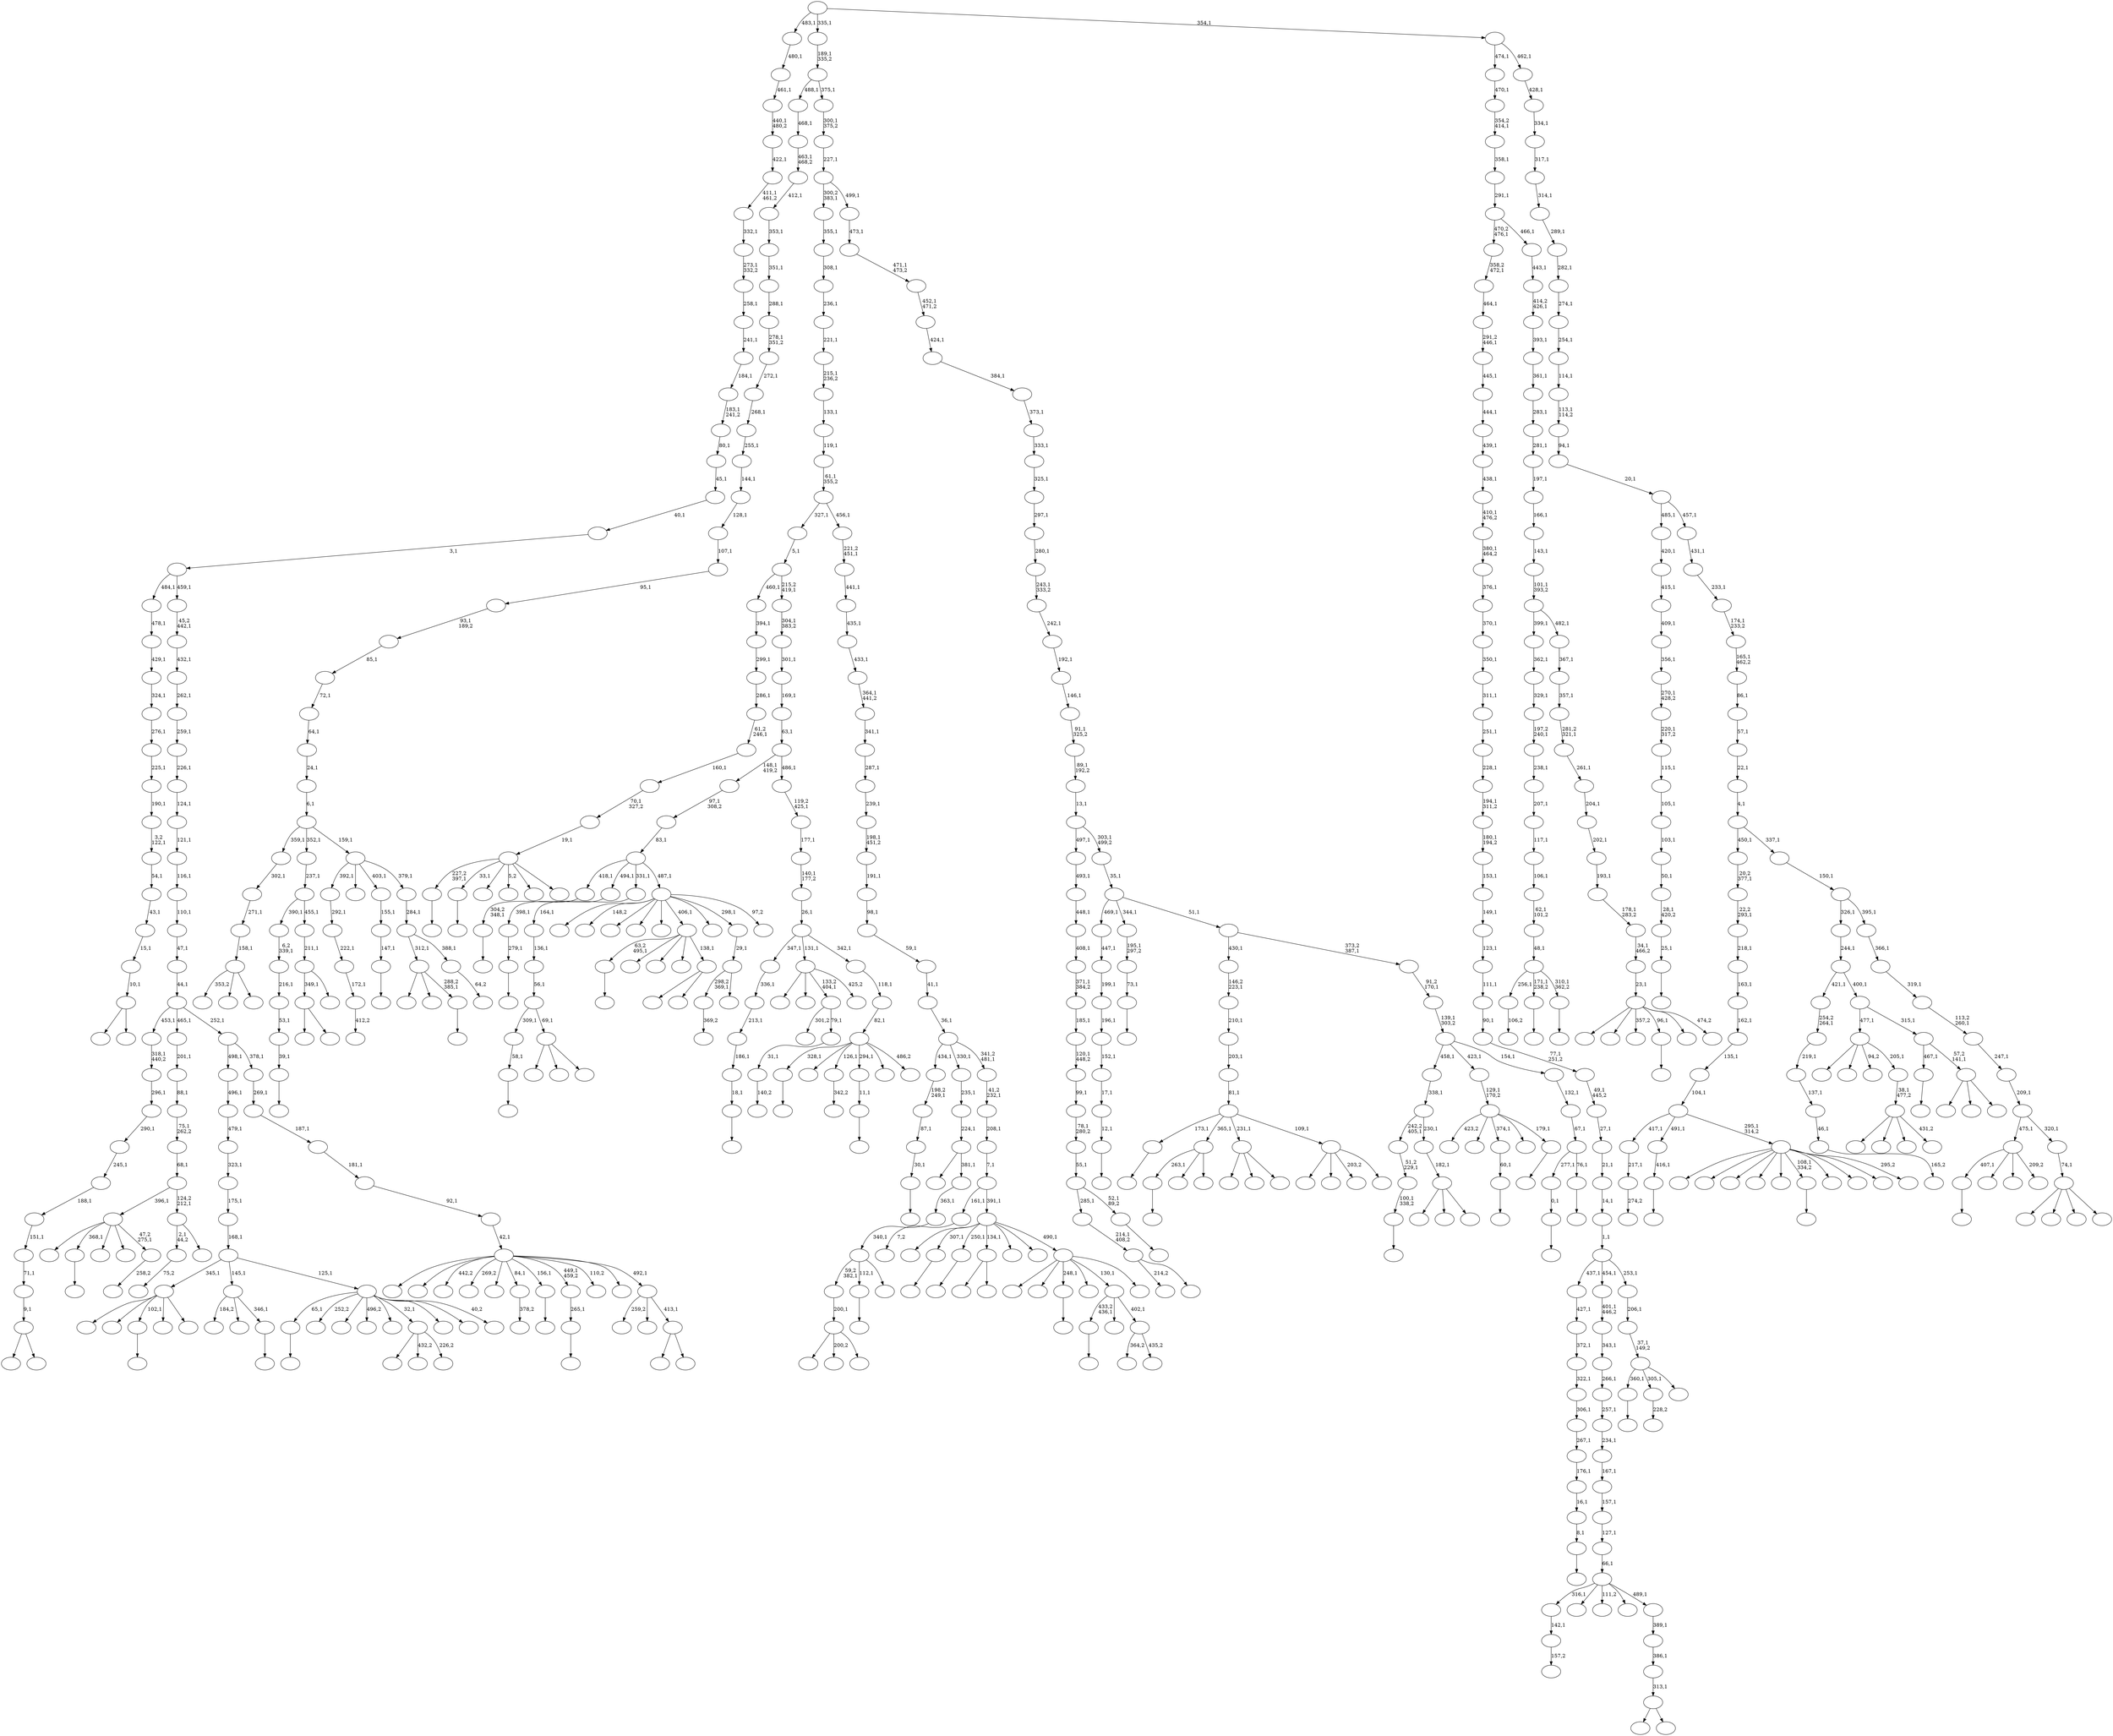 digraph T {
	700 [label=""]
	699 [label=""]
	698 [label=""]
	697 [label=""]
	696 [label=""]
	695 [label=""]
	694 [label=""]
	693 [label=""]
	692 [label=""]
	691 [label=""]
	690 [label=""]
	689 [label=""]
	688 [label=""]
	687 [label=""]
	686 [label=""]
	685 [label=""]
	684 [label=""]
	683 [label=""]
	682 [label=""]
	681 [label=""]
	680 [label=""]
	679 [label=""]
	678 [label=""]
	677 [label=""]
	676 [label=""]
	675 [label=""]
	674 [label=""]
	673 [label=""]
	672 [label=""]
	671 [label=""]
	670 [label=""]
	669 [label=""]
	668 [label=""]
	667 [label=""]
	666 [label=""]
	665 [label=""]
	664 [label=""]
	663 [label=""]
	662 [label=""]
	661 [label=""]
	660 [label=""]
	659 [label=""]
	658 [label=""]
	657 [label=""]
	656 [label=""]
	655 [label=""]
	654 [label=""]
	653 [label=""]
	652 [label=""]
	651 [label=""]
	650 [label=""]
	649 [label=""]
	648 [label=""]
	647 [label=""]
	646 [label=""]
	645 [label=""]
	644 [label=""]
	643 [label=""]
	642 [label=""]
	641 [label=""]
	640 [label=""]
	639 [label=""]
	638 [label=""]
	637 [label=""]
	636 [label=""]
	635 [label=""]
	634 [label=""]
	633 [label=""]
	632 [label=""]
	631 [label=""]
	630 [label=""]
	629 [label=""]
	628 [label=""]
	627 [label=""]
	626 [label=""]
	625 [label=""]
	624 [label=""]
	623 [label=""]
	622 [label=""]
	621 [label=""]
	620 [label=""]
	619 [label=""]
	618 [label=""]
	617 [label=""]
	616 [label=""]
	615 [label=""]
	614 [label=""]
	613 [label=""]
	612 [label=""]
	611 [label=""]
	610 [label=""]
	609 [label=""]
	608 [label=""]
	607 [label=""]
	606 [label=""]
	605 [label=""]
	604 [label=""]
	603 [label=""]
	602 [label=""]
	601 [label=""]
	600 [label=""]
	599 [label=""]
	598 [label=""]
	597 [label=""]
	596 [label=""]
	595 [label=""]
	594 [label=""]
	593 [label=""]
	592 [label=""]
	591 [label=""]
	590 [label=""]
	589 [label=""]
	588 [label=""]
	587 [label=""]
	586 [label=""]
	585 [label=""]
	584 [label=""]
	583 [label=""]
	582 [label=""]
	581 [label=""]
	580 [label=""]
	579 [label=""]
	578 [label=""]
	577 [label=""]
	576 [label=""]
	575 [label=""]
	574 [label=""]
	573 [label=""]
	572 [label=""]
	571 [label=""]
	570 [label=""]
	569 [label=""]
	568 [label=""]
	567 [label=""]
	566 [label=""]
	565 [label=""]
	564 [label=""]
	563 [label=""]
	562 [label=""]
	561 [label=""]
	560 [label=""]
	559 [label=""]
	558 [label=""]
	557 [label=""]
	556 [label=""]
	555 [label=""]
	554 [label=""]
	553 [label=""]
	552 [label=""]
	551 [label=""]
	550 [label=""]
	549 [label=""]
	548 [label=""]
	547 [label=""]
	546 [label=""]
	545 [label=""]
	544 [label=""]
	543 [label=""]
	542 [label=""]
	541 [label=""]
	540 [label=""]
	539 [label=""]
	538 [label=""]
	537 [label=""]
	536 [label=""]
	535 [label=""]
	534 [label=""]
	533 [label=""]
	532 [label=""]
	531 [label=""]
	530 [label=""]
	529 [label=""]
	528 [label=""]
	527 [label=""]
	526 [label=""]
	525 [label=""]
	524 [label=""]
	523 [label=""]
	522 [label=""]
	521 [label=""]
	520 [label=""]
	519 [label=""]
	518 [label=""]
	517 [label=""]
	516 [label=""]
	515 [label=""]
	514 [label=""]
	513 [label=""]
	512 [label=""]
	511 [label=""]
	510 [label=""]
	509 [label=""]
	508 [label=""]
	507 [label=""]
	506 [label=""]
	505 [label=""]
	504 [label=""]
	503 [label=""]
	502 [label=""]
	501 [label=""]
	500 [label=""]
	499 [label=""]
	498 [label=""]
	497 [label=""]
	496 [label=""]
	495 [label=""]
	494 [label=""]
	493 [label=""]
	492 [label=""]
	491 [label=""]
	490 [label=""]
	489 [label=""]
	488 [label=""]
	487 [label=""]
	486 [label=""]
	485 [label=""]
	484 [label=""]
	483 [label=""]
	482 [label=""]
	481 [label=""]
	480 [label=""]
	479 [label=""]
	478 [label=""]
	477 [label=""]
	476 [label=""]
	475 [label=""]
	474 [label=""]
	473 [label=""]
	472 [label=""]
	471 [label=""]
	470 [label=""]
	469 [label=""]
	468 [label=""]
	467 [label=""]
	466 [label=""]
	465 [label=""]
	464 [label=""]
	463 [label=""]
	462 [label=""]
	461 [label=""]
	460 [label=""]
	459 [label=""]
	458 [label=""]
	457 [label=""]
	456 [label=""]
	455 [label=""]
	454 [label=""]
	453 [label=""]
	452 [label=""]
	451 [label=""]
	450 [label=""]
	449 [label=""]
	448 [label=""]
	447 [label=""]
	446 [label=""]
	445 [label=""]
	444 [label=""]
	443 [label=""]
	442 [label=""]
	441 [label=""]
	440 [label=""]
	439 [label=""]
	438 [label=""]
	437 [label=""]
	436 [label=""]
	435 [label=""]
	434 [label=""]
	433 [label=""]
	432 [label=""]
	431 [label=""]
	430 [label=""]
	429 [label=""]
	428 [label=""]
	427 [label=""]
	426 [label=""]
	425 [label=""]
	424 [label=""]
	423 [label=""]
	422 [label=""]
	421 [label=""]
	420 [label=""]
	419 [label=""]
	418 [label=""]
	417 [label=""]
	416 [label=""]
	415 [label=""]
	414 [label=""]
	413 [label=""]
	412 [label=""]
	411 [label=""]
	410 [label=""]
	409 [label=""]
	408 [label=""]
	407 [label=""]
	406 [label=""]
	405 [label=""]
	404 [label=""]
	403 [label=""]
	402 [label=""]
	401 [label=""]
	400 [label=""]
	399 [label=""]
	398 [label=""]
	397 [label=""]
	396 [label=""]
	395 [label=""]
	394 [label=""]
	393 [label=""]
	392 [label=""]
	391 [label=""]
	390 [label=""]
	389 [label=""]
	388 [label=""]
	387 [label=""]
	386 [label=""]
	385 [label=""]
	384 [label=""]
	383 [label=""]
	382 [label=""]
	381 [label=""]
	380 [label=""]
	379 [label=""]
	378 [label=""]
	377 [label=""]
	376 [label=""]
	375 [label=""]
	374 [label=""]
	373 [label=""]
	372 [label=""]
	371 [label=""]
	370 [label=""]
	369 [label=""]
	368 [label=""]
	367 [label=""]
	366 [label=""]
	365 [label=""]
	364 [label=""]
	363 [label=""]
	362 [label=""]
	361 [label=""]
	360 [label=""]
	359 [label=""]
	358 [label=""]
	357 [label=""]
	356 [label=""]
	355 [label=""]
	354 [label=""]
	353 [label=""]
	352 [label=""]
	351 [label=""]
	350 [label=""]
	349 [label=""]
	348 [label=""]
	347 [label=""]
	346 [label=""]
	345 [label=""]
	344 [label=""]
	343 [label=""]
	342 [label=""]
	341 [label=""]
	340 [label=""]
	339 [label=""]
	338 [label=""]
	337 [label=""]
	336 [label=""]
	335 [label=""]
	334 [label=""]
	333 [label=""]
	332 [label=""]
	331 [label=""]
	330 [label=""]
	329 [label=""]
	328 [label=""]
	327 [label=""]
	326 [label=""]
	325 [label=""]
	324 [label=""]
	323 [label=""]
	322 [label=""]
	321 [label=""]
	320 [label=""]
	319 [label=""]
	318 [label=""]
	317 [label=""]
	316 [label=""]
	315 [label=""]
	314 [label=""]
	313 [label=""]
	312 [label=""]
	311 [label=""]
	310 [label=""]
	309 [label=""]
	308 [label=""]
	307 [label=""]
	306 [label=""]
	305 [label=""]
	304 [label=""]
	303 [label=""]
	302 [label=""]
	301 [label=""]
	300 [label=""]
	299 [label=""]
	298 [label=""]
	297 [label=""]
	296 [label=""]
	295 [label=""]
	294 [label=""]
	293 [label=""]
	292 [label=""]
	291 [label=""]
	290 [label=""]
	289 [label=""]
	288 [label=""]
	287 [label=""]
	286 [label=""]
	285 [label=""]
	284 [label=""]
	283 [label=""]
	282 [label=""]
	281 [label=""]
	280 [label=""]
	279 [label=""]
	278 [label=""]
	277 [label=""]
	276 [label=""]
	275 [label=""]
	274 [label=""]
	273 [label=""]
	272 [label=""]
	271 [label=""]
	270 [label=""]
	269 [label=""]
	268 [label=""]
	267 [label=""]
	266 [label=""]
	265 [label=""]
	264 [label=""]
	263 [label=""]
	262 [label=""]
	261 [label=""]
	260 [label=""]
	259 [label=""]
	258 [label=""]
	257 [label=""]
	256 [label=""]
	255 [label=""]
	254 [label=""]
	253 [label=""]
	252 [label=""]
	251 [label=""]
	250 [label=""]
	249 [label=""]
	248 [label=""]
	247 [label=""]
	246 [label=""]
	245 [label=""]
	244 [label=""]
	243 [label=""]
	242 [label=""]
	241 [label=""]
	240 [label=""]
	239 [label=""]
	238 [label=""]
	237 [label=""]
	236 [label=""]
	235 [label=""]
	234 [label=""]
	233 [label=""]
	232 [label=""]
	231 [label=""]
	230 [label=""]
	229 [label=""]
	228 [label=""]
	227 [label=""]
	226 [label=""]
	225 [label=""]
	224 [label=""]
	223 [label=""]
	222 [label=""]
	221 [label=""]
	220 [label=""]
	219 [label=""]
	218 [label=""]
	217 [label=""]
	216 [label=""]
	215 [label=""]
	214 [label=""]
	213 [label=""]
	212 [label=""]
	211 [label=""]
	210 [label=""]
	209 [label=""]
	208 [label=""]
	207 [label=""]
	206 [label=""]
	205 [label=""]
	204 [label=""]
	203 [label=""]
	202 [label=""]
	201 [label=""]
	200 [label=""]
	199 [label=""]
	198 [label=""]
	197 [label=""]
	196 [label=""]
	195 [label=""]
	194 [label=""]
	193 [label=""]
	192 [label=""]
	191 [label=""]
	190 [label=""]
	189 [label=""]
	188 [label=""]
	187 [label=""]
	186 [label=""]
	185 [label=""]
	184 [label=""]
	183 [label=""]
	182 [label=""]
	181 [label=""]
	180 [label=""]
	179 [label=""]
	178 [label=""]
	177 [label=""]
	176 [label=""]
	175 [label=""]
	174 [label=""]
	173 [label=""]
	172 [label=""]
	171 [label=""]
	170 [label=""]
	169 [label=""]
	168 [label=""]
	167 [label=""]
	166 [label=""]
	165 [label=""]
	164 [label=""]
	163 [label=""]
	162 [label=""]
	161 [label=""]
	160 [label=""]
	159 [label=""]
	158 [label=""]
	157 [label=""]
	156 [label=""]
	155 [label=""]
	154 [label=""]
	153 [label=""]
	152 [label=""]
	151 [label=""]
	150 [label=""]
	149 [label=""]
	148 [label=""]
	147 [label=""]
	146 [label=""]
	145 [label=""]
	144 [label=""]
	143 [label=""]
	142 [label=""]
	141 [label=""]
	140 [label=""]
	139 [label=""]
	138 [label=""]
	137 [label=""]
	136 [label=""]
	135 [label=""]
	134 [label=""]
	133 [label=""]
	132 [label=""]
	131 [label=""]
	130 [label=""]
	129 [label=""]
	128 [label=""]
	127 [label=""]
	126 [label=""]
	125 [label=""]
	124 [label=""]
	123 [label=""]
	122 [label=""]
	121 [label=""]
	120 [label=""]
	119 [label=""]
	118 [label=""]
	117 [label=""]
	116 [label=""]
	115 [label=""]
	114 [label=""]
	113 [label=""]
	112 [label=""]
	111 [label=""]
	110 [label=""]
	109 [label=""]
	108 [label=""]
	107 [label=""]
	106 [label=""]
	105 [label=""]
	104 [label=""]
	103 [label=""]
	102 [label=""]
	101 [label=""]
	100 [label=""]
	99 [label=""]
	98 [label=""]
	97 [label=""]
	96 [label=""]
	95 [label=""]
	94 [label=""]
	93 [label=""]
	92 [label=""]
	91 [label=""]
	90 [label=""]
	89 [label=""]
	88 [label=""]
	87 [label=""]
	86 [label=""]
	85 [label=""]
	84 [label=""]
	83 [label=""]
	82 [label=""]
	81 [label=""]
	80 [label=""]
	79 [label=""]
	78 [label=""]
	77 [label=""]
	76 [label=""]
	75 [label=""]
	74 [label=""]
	73 [label=""]
	72 [label=""]
	71 [label=""]
	70 [label=""]
	69 [label=""]
	68 [label=""]
	67 [label=""]
	66 [label=""]
	65 [label=""]
	64 [label=""]
	63 [label=""]
	62 [label=""]
	61 [label=""]
	60 [label=""]
	59 [label=""]
	58 [label=""]
	57 [label=""]
	56 [label=""]
	55 [label=""]
	54 [label=""]
	53 [label=""]
	52 [label=""]
	51 [label=""]
	50 [label=""]
	49 [label=""]
	48 [label=""]
	47 [label=""]
	46 [label=""]
	45 [label=""]
	44 [label=""]
	43 [label=""]
	42 [label=""]
	41 [label=""]
	40 [label=""]
	39 [label=""]
	38 [label=""]
	37 [label=""]
	36 [label=""]
	35 [label=""]
	34 [label=""]
	33 [label=""]
	32 [label=""]
	31 [label=""]
	30 [label=""]
	29 [label=""]
	28 [label=""]
	27 [label=""]
	26 [label=""]
	25 [label=""]
	24 [label=""]
	23 [label=""]
	22 [label=""]
	21 [label=""]
	20 [label=""]
	19 [label=""]
	18 [label=""]
	17 [label=""]
	16 [label=""]
	15 [label=""]
	14 [label=""]
	13 [label=""]
	12 [label=""]
	11 [label=""]
	10 [label=""]
	9 [label=""]
	8 [label=""]
	7 [label=""]
	6 [label=""]
	5 [label=""]
	4 [label=""]
	3 [label=""]
	2 [label=""]
	1 [label=""]
	0 [label=""]
	689 -> 690 [label="165,2"]
	688 -> 689 [label="46,1"]
	687 -> 688 [label="137,1"]
	686 -> 687 [label="219,1"]
	685 -> 686 [label="254,2\n264,1"]
	683 -> 684 [label=""]
	682 -> 683 [label="12,1"]
	681 -> 682 [label="17,1"]
	680 -> 681 [label="152,1"]
	679 -> 680 [label="196,1"]
	678 -> 679 [label="199,1"]
	677 -> 678 [label="447,1"]
	675 -> 676 [label=""]
	670 -> 671 [label=""]
	669 -> 670 [label="304,2\n348,1"]
	667 -> 668 [label=""]
	662 -> 663 [label=""]
	660 -> 661 [label=""]
	657 -> 658 [label=""]
	652 -> 653 [label=""]
	649 -> 650 [label="106,2"]
	646 -> 647 [label=""]
	645 -> 646 [label="25,1"]
	644 -> 645 [label="28,1\n420,2"]
	643 -> 644 [label="50,1"]
	642 -> 643 [label="103,1"]
	641 -> 642 [label="105,1"]
	640 -> 641 [label="115,1"]
	639 -> 640 [label="220,1\n317,2"]
	638 -> 639 [label="270,1\n428,2"]
	637 -> 638 [label="356,1"]
	636 -> 637 [label="409,1"]
	635 -> 636 [label="415,1"]
	634 -> 635 [label="420,1"]
	631 -> 632 [label=""]
	628 -> 629 [label=""]
	623 -> 624 [label="157,2"]
	622 -> 623 [label="142,1"]
	620 -> 621 [label=""]
	619 -> 620 [label="8,1"]
	618 -> 619 [label="16,1"]
	617 -> 618 [label="176,1"]
	616 -> 617 [label="267,1"]
	615 -> 616 [label="306,1"]
	614 -> 615 [label="322,1"]
	613 -> 614 [label="372,1"]
	612 -> 613 [label="427,1"]
	609 -> 610 [label=""]
	607 -> 608 [label=""]
	600 -> 601 [label="274,2"]
	599 -> 600 [label="217,1"]
	594 -> 595 [label=""]
	593 -> 594 [label="39,1"]
	592 -> 593 [label="53,1"]
	591 -> 592 [label="216,1"]
	590 -> 591 [label="6,2\n339,1"]
	585 -> 586 [label=""]
	584 -> 674 [label=""]
	584 -> 611 [label=""]
	584 -> 585 [label="288,2\n385,1"]
	579 -> 580 [label=""]
	576 -> 577 [label=""]
	574 -> 575 [label=""]
	573 -> 574 [label="0,1"]
	570 -> 571 [label="412,2"]
	569 -> 570 [label="172,1"]
	568 -> 569 [label="222,1"]
	567 -> 568 [label="292,1"]
	562 -> 657 [label="263,1"]
	562 -> 581 [label=""]
	562 -> 563 [label=""]
	559 -> 560 [label=""]
	558 -> 559 [label="58,1"]
	556 -> 557 [label="369,2"]
	548 -> 549 [label=""]
	546 -> 547 [label=""]
	545 -> 546 [label="416,1"]
	541 -> 542 [label=""]
	540 -> 541 [label="30,1"]
	539 -> 540 [label="87,1"]
	538 -> 539 [label="198,2\n249,1"]
	534 -> 535 [label="378,2"]
	528 -> 529 [label=""]
	523 -> 524 [label=""]
	522 -> 523 [label="60,1"]
	518 -> 519 [label=""]
	516 -> 517 [label=""]
	514 -> 630 [label="214,2"]
	514 -> 515 [label=""]
	513 -> 514 [label="214,1\n408,2"]
	511 -> 512 [label="75,2"]
	509 -> 510 [label=""]
	507 -> 508 [label="258,2"]
	506 -> 672 [label=""]
	506 -> 662 [label="368,1"]
	506 -> 597 [label=""]
	506 -> 527 [label=""]
	506 -> 507 [label="47,2\n275,1"]
	503 -> 660 [label="227,2\n397,1"]
	503 -> 652 [label="33,1"]
	503 -> 648 [label=""]
	503 -> 633 [label="5,2"]
	503 -> 572 [label=""]
	503 -> 504 [label=""]
	502 -> 503 [label="19,1"]
	501 -> 502 [label="70,1\n327,2"]
	500 -> 501 [label="160,1"]
	499 -> 500 [label="61,2\n246,1"]
	498 -> 499 [label="286,1"]
	497 -> 498 [label="299,1"]
	496 -> 497 [label="394,1"]
	494 -> 495 [label=""]
	490 -> 491 [label="228,2"]
	485 -> 486 [label=""]
	484 -> 485 [label="265,1"]
	480 -> 481 [label=""]
	479 -> 480 [label="73,1"]
	478 -> 479 [label="195,1\n297,2"]
	476 -> 477 [label=""]
	475 -> 476 [label="100,1\n338,2"]
	474 -> 475 [label="51,2\n229,1"]
	472 -> 473 [label=""]
	471 -> 513 [label="285,1"]
	471 -> 472 [label="52,1\n89,2"]
	470 -> 471 [label="55,1"]
	469 -> 470 [label="78,1\n280,2"]
	468 -> 469 [label="99,1"]
	467 -> 468 [label="120,1\n448,2"]
	466 -> 467 [label="185,1"]
	465 -> 466 [label="371,1\n384,2"]
	464 -> 465 [label="408,1"]
	463 -> 464 [label="448,1"]
	462 -> 463 [label="493,1"]
	460 -> 596 [label=""]
	460 -> 461 [label=""]
	459 -> 460 [label="313,1"]
	458 -> 459 [label="386,1"]
	457 -> 458 [label="389,1"]
	456 -> 622 [label="316,1"]
	456 -> 603 [label=""]
	456 -> 588 [label="111,2"]
	456 -> 488 [label=""]
	456 -> 457 [label="489,1"]
	455 -> 456 [label="66,1"]
	454 -> 455 [label="127,1"]
	453 -> 454 [label="157,1"]
	452 -> 453 [label="167,1"]
	451 -> 452 [label="234,1"]
	450 -> 451 [label="257,1"]
	449 -> 450 [label="266,1"]
	448 -> 449 [label="343,1"]
	447 -> 448 [label="401,1\n446,2"]
	445 -> 446 [label=""]
	442 -> 443 [label=""]
	441 -> 442 [label="18,1"]
	440 -> 441 [label="186,1"]
	439 -> 440 [label="213,1"]
	438 -> 439 [label="336,1"]
	433 -> 627 [label=""]
	433 -> 487 [label="200,2"]
	433 -> 434 [label=""]
	432 -> 433 [label="200,1"]
	429 -> 602 [label=""]
	429 -> 430 [label=""]
	424 -> 656 [label=""]
	424 -> 425 [label=""]
	423 -> 424 [label="9,1"]
	422 -> 423 [label="71,1"]
	421 -> 422 [label="151,1"]
	420 -> 421 [label="188,1"]
	419 -> 420 [label="245,1"]
	418 -> 419 [label="290,1"]
	417 -> 418 [label="296,1"]
	416 -> 417 [label="318,1\n440,2"]
	413 -> 414 [label=""]
	409 -> 410 [label=""]
	408 -> 649 [label="256,1"]
	408 -> 516 [label="171,1\n238,2"]
	408 -> 409 [label="310,1\n362,2"]
	407 -> 408 [label="48,1"]
	406 -> 407 [label="62,1\n101,2"]
	405 -> 406 [label="106,1"]
	404 -> 405 [label="117,1"]
	403 -> 404 [label="207,1"]
	402 -> 403 [label="238,1"]
	401 -> 402 [label="197,2\n240,1"]
	400 -> 401 [label="329,1"]
	399 -> 400 [label="362,1"]
	397 -> 665 [label=""]
	397 -> 483 [label=""]
	397 -> 398 [label=""]
	395 -> 626 [label="353,2"]
	395 -> 532 [label=""]
	395 -> 396 [label=""]
	394 -> 395 [label="158,1"]
	393 -> 394 [label="271,1"]
	392 -> 393 [label="302,1"]
	390 -> 579 [label="360,1"]
	390 -> 490 [label="305,1"]
	390 -> 391 [label=""]
	389 -> 390 [label="37,1\n149,2"]
	388 -> 389 [label="206,1"]
	387 -> 612 [label="437,1"]
	387 -> 447 [label="454,1"]
	387 -> 388 [label="253,1"]
	386 -> 387 [label="1,1"]
	385 -> 386 [label="14,1"]
	384 -> 385 [label="21,1"]
	383 -> 384 [label="27,1"]
	382 -> 383 [label="49,1\n445,2"]
	381 -> 382 [label="77,1\n251,2"]
	380 -> 381 [label="90,1"]
	379 -> 380 [label="111,1"]
	378 -> 379 [label="123,1"]
	377 -> 378 [label="149,1"]
	376 -> 377 [label="153,1"]
	375 -> 376 [label="180,1\n194,2"]
	374 -> 375 [label="194,1\n311,2"]
	373 -> 374 [label="228,1"]
	372 -> 373 [label="251,1"]
	371 -> 372 [label="311,1"]
	370 -> 371 [label="350,1"]
	369 -> 370 [label="370,1"]
	368 -> 369 [label="376,1"]
	367 -> 368 [label="380,1\n464,2"]
	366 -> 367 [label="410,1\n476,2"]
	365 -> 366 [label="438,1"]
	364 -> 365 [label="439,1"]
	363 -> 364 [label="444,1"]
	362 -> 363 [label="445,1"]
	361 -> 362 [label="291,2\n446,1"]
	360 -> 361 [label="464,1"]
	359 -> 360 [label="358,2\n472,1"]
	356 -> 693 [label=""]
	356 -> 544 [label=""]
	356 -> 357 [label=""]
	355 -> 356 [label="182,1"]
	354 -> 474 [label="242,2\n405,1"]
	354 -> 355 [label="230,1"]
	353 -> 354 [label="338,1"]
	349 -> 699 [label=""]
	349 -> 555 [label=""]
	349 -> 525 [label=""]
	349 -> 350 [label="431,2"]
	348 -> 349 [label="38,1\n477,2"]
	347 -> 694 [label=""]
	347 -> 431 [label=""]
	347 -> 427 [label="94,2"]
	347 -> 348 [label="205,1"]
	345 -> 583 [label=""]
	345 -> 553 [label=""]
	345 -> 445 [label="102,1"]
	345 -> 412 [label=""]
	345 -> 346 [label=""]
	341 -> 554 [label=""]
	341 -> 342 [label=""]
	338 -> 582 [label=""]
	338 -> 426 [label="432,2"]
	338 -> 339 [label="226,2"]
	335 -> 336 [label=""]
	334 -> 335 [label="147,1"]
	333 -> 334 [label="155,1"]
	331 -> 332 [label="7,2"]
	329 -> 330 [label="140,2"]
	328 -> 329 [label="31,1"]
	327 -> 437 [label="301,2"]
	327 -> 328 [label="79,1"]
	325 -> 326 [label=""]
	318 -> 319 [label="342,2"]
	315 -> 551 [label=""]
	315 -> 521 [label=""]
	315 -> 492 [label="203,2"]
	315 -> 316 [label=""]
	314 -> 628 [label="173,1"]
	314 -> 562 [label="365,1"]
	314 -> 397 [label="231,1"]
	314 -> 315 [label="109,1"]
	313 -> 314 [label="81,1"]
	312 -> 313 [label="203,1"]
	311 -> 312 [label="210,1"]
	310 -> 311 [label="146,2\n223,1"]
	307 -> 664 [label=""]
	307 -> 308 [label=""]
	306 -> 548 [label="63,2\n495,1"]
	306 -> 530 [label=""]
	306 -> 435 [label=""]
	306 -> 324 [label=""]
	306 -> 307 [label="138,1"]
	304 -> 305 [label=""]
	303 -> 304 [label="279,1"]
	302 -> 303 [label="398,1"]
	298 -> 598 [label=""]
	298 -> 537 [label=""]
	298 -> 327 [label="133,2\n404,1"]
	298 -> 299 [label="425,2"]
	296 -> 432 [label="59,2\n382,1"]
	296 -> 325 [label="112,1"]
	296 -> 297 [label=""]
	295 -> 296 [label="340,1"]
	294 -> 295 [label="363,1"]
	293 -> 531 [label=""]
	293 -> 294 [label="381,1"]
	292 -> 293 [label="224,1"]
	291 -> 292 [label="235,1"]
	288 -> 526 [label=""]
	288 -> 317 [label=""]
	288 -> 289 [label=""]
	287 -> 494 [label="467,1"]
	287 -> 288 [label="57,2\n141,1"]
	286 -> 347 [label="477,1"]
	286 -> 287 [label="315,1"]
	285 -> 685 [label="421,1"]
	285 -> 286 [label="400,1"]
	284 -> 285 [label="244,1"]
	281 -> 556 [label="298,2\n369,1"]
	281 -> 282 [label=""]
	280 -> 281 [label="29,1"]
	278 -> 511 [label="2,1\n44,2"]
	278 -> 279 [label=""]
	277 -> 506 [label="396,1"]
	277 -> 278 [label="124,2\n212,1"]
	276 -> 277 [label="68,1"]
	275 -> 276 [label="75,1\n262,2"]
	274 -> 275 [label="88,1"]
	273 -> 274 [label="201,1"]
	270 -> 271 [label=""]
	269 -> 666 [label="184,2"]
	269 -> 322 [label=""]
	269 -> 270 [label="346,1"]
	267 -> 268 [label=""]
	266 -> 267 [label="11,1"]
	264 -> 654 [label=""]
	264 -> 605 [label=""]
	264 -> 265 [label=""]
	263 -> 558 [label="309,1"]
	263 -> 264 [label="69,1"]
	262 -> 263 [label="56,1"]
	261 -> 262 [label="136,1"]
	260 -> 261 [label="164,1"]
	258 -> 609 [label="65,1"]
	258 -> 543 [label="252,2"]
	258 -> 493 [label=""]
	258 -> 428 [label="496,2"]
	258 -> 411 [label=""]
	258 -> 338 [label="32,1"]
	258 -> 321 [label=""]
	258 -> 272 [label=""]
	258 -> 259 [label="40,2"]
	257 -> 345 [label="345,1"]
	257 -> 269 [label="145,1"]
	257 -> 258 [label="125,1"]
	256 -> 257 [label="168,1"]
	255 -> 256 [label="175,1"]
	254 -> 255 [label="323,1"]
	253 -> 254 [label="479,1"]
	252 -> 253 [label="496,1"]
	250 -> 251 [label=""]
	249 -> 696 [label="423,2"]
	249 -> 692 [label=""]
	249 -> 522 [label="374,1"]
	249 -> 351 [label=""]
	249 -> 250 [label="179,1"]
	248 -> 249 [label="129,1\n170,2"]
	246 -> 606 [label=""]
	246 -> 247 [label=""]
	245 -> 246 [label="10,1"]
	244 -> 245 [label="15,1"]
	243 -> 244 [label="43,1"]
	242 -> 243 [label="54,1"]
	241 -> 242 [label="3,2\n122,1"]
	240 -> 241 [label="190,1"]
	239 -> 240 [label="225,1"]
	238 -> 239 [label="276,1"]
	237 -> 238 [label="324,1"]
	236 -> 237 [label="429,1"]
	235 -> 236 [label="478,1"]
	232 -> 341 [label="349,1"]
	232 -> 233 [label=""]
	231 -> 232 [label="211,1"]
	230 -> 590 [label="390,1"]
	230 -> 231 [label="455,1"]
	229 -> 230 [label="237,1"]
	227 -> 700 [label=""]
	227 -> 698 [label=""]
	227 -> 695 [label="357,2"]
	227 -> 675 [label="96,1"]
	227 -> 589 [label=""]
	227 -> 228 [label="474,2"]
	226 -> 227 [label="23,1"]
	225 -> 226 [label="34,1\n466,2"]
	224 -> 225 [label="178,1\n283,2"]
	223 -> 224 [label="193,1"]
	222 -> 223 [label="202,1"]
	221 -> 222 [label="204,1"]
	220 -> 221 [label="261,1"]
	219 -> 220 [label="281,2\n321,1"]
	218 -> 219 [label="357,1"]
	217 -> 218 [label="367,1"]
	216 -> 399 [label="399,1"]
	216 -> 217 [label="482,1"]
	215 -> 216 [label="101,1\n393,2"]
	214 -> 215 [label="143,1"]
	213 -> 214 [label="166,1"]
	212 -> 213 [label="197,1"]
	211 -> 212 [label="281,1"]
	210 -> 211 [label="283,1"]
	209 -> 210 [label="361,1"]
	208 -> 209 [label="393,1"]
	207 -> 208 [label="414,2\n426,1"]
	206 -> 207 [label="443,1"]
	205 -> 359 [label="470,2\n476,1"]
	205 -> 206 [label="466,1"]
	204 -> 205 [label="291,1"]
	203 -> 204 [label="358,1"]
	202 -> 203 [label="354,2\n414,1"]
	201 -> 202 [label="470,1"]
	199 -> 320 [label=""]
	199 -> 200 [label=""]
	198 -> 587 [label="259,2"]
	198 -> 323 [label=""]
	198 -> 199 [label="413,1"]
	197 -> 673 [label=""]
	197 -> 659 [label=""]
	197 -> 625 [label="442,2"]
	197 -> 565 [label="269,2"]
	197 -> 550 [label=""]
	197 -> 534 [label="84,1"]
	197 -> 509 [label="156,1"]
	197 -> 484 [label="449,1\n459,2"]
	197 -> 309 [label="110,2"]
	197 -> 301 [label=""]
	197 -> 198 [label="492,1"]
	196 -> 197 [label="42,1"]
	195 -> 196 [label="92,1"]
	194 -> 195 [label="181,1"]
	193 -> 194 [label="187,1"]
	192 -> 193 [label="269,1"]
	191 -> 252 [label="498,1"]
	191 -> 192 [label="378,1"]
	190 -> 416 [label="453,1"]
	190 -> 273 [label="465,1"]
	190 -> 191 [label="252,1"]
	189 -> 190 [label="44,1"]
	188 -> 189 [label="47,1"]
	187 -> 188 [label="110,1"]
	186 -> 187 [label="116,1"]
	185 -> 186 [label="121,1"]
	184 -> 185 [label="124,1"]
	183 -> 184 [label="226,1"]
	182 -> 183 [label="259,1"]
	181 -> 182 [label="262,1"]
	180 -> 181 [label="432,1"]
	179 -> 180 [label="45,2\n442,1"]
	178 -> 235 [label="484,1"]
	178 -> 179 [label="459,1"]
	177 -> 178 [label="3,1"]
	176 -> 177 [label="40,1"]
	175 -> 176 [label="45,1"]
	174 -> 175 [label="80,1"]
	173 -> 174 [label="183,1\n241,2"]
	172 -> 173 [label="184,1"]
	171 -> 172 [label="241,1"]
	170 -> 171 [label="258,1"]
	169 -> 170 [label="273,1\n332,2"]
	168 -> 169 [label="332,1"]
	167 -> 168 [label="411,1\n461,2"]
	166 -> 167 [label="422,1"]
	165 -> 166 [label="440,1\n480,2"]
	164 -> 165 [label="461,1"]
	163 -> 164 [label="480,1"]
	161 -> 578 [label=""]
	161 -> 552 [label="148,2"]
	161 -> 489 [label=""]
	161 -> 436 [label=""]
	161 -> 343 [label=""]
	161 -> 306 [label="406,1"]
	161 -> 300 [label=""]
	161 -> 280 [label="298,1"]
	161 -> 162 [label="97,2"]
	160 -> 669 [label="418,1"]
	160 -> 302 [label="494,1"]
	160 -> 260 [label="331,1"]
	160 -> 161 [label="487,1"]
	159 -> 160 [label="83,1"]
	158 -> 159 [label="97,1\n308,2"]
	156 -> 651 [label="364,2"]
	156 -> 157 [label="435,2"]
	155 -> 667 [label="433,2\n436,1"]
	155 -> 505 [label=""]
	155 -> 156 [label="402,1"]
	153 -> 528 [label="328,1"]
	153 -> 340 [label=""]
	153 -> 318 [label="126,1"]
	153 -> 266 [label="294,1"]
	153 -> 234 [label=""]
	153 -> 154 [label="486,2"]
	152 -> 153 [label="82,1"]
	151 -> 152 [label="118,1"]
	150 -> 438 [label="347,1"]
	150 -> 298 [label="131,1"]
	150 -> 151 [label="342,1"]
	149 -> 150 [label="26,1"]
	148 -> 149 [label="140,1\n177,2"]
	147 -> 148 [label="177,1"]
	146 -> 147 [label="119,2\n425,1"]
	145 -> 158 [label="148,1\n419,2"]
	145 -> 146 [label="486,1"]
	144 -> 145 [label="63,1"]
	143 -> 144 [label="169,1"]
	142 -> 143 [label="301,1"]
	141 -> 142 [label="304,1\n383,2"]
	140 -> 496 [label="460,1"]
	140 -> 141 [label="215,2\n419,1"]
	139 -> 140 [label="5,1"]
	137 -> 697 [label=""]
	137 -> 655 [label=""]
	137 -> 607 [label="248,1"]
	137 -> 520 [label=""]
	137 -> 155 [label="130,1"]
	137 -> 138 [label=""]
	136 -> 691 [label=""]
	136 -> 576 [label="307,1"]
	136 -> 518 [label="250,1"]
	136 -> 429 [label="134,1"]
	136 -> 344 [label=""]
	136 -> 337 [label=""]
	136 -> 137 [label="490,1"]
	135 -> 331 [label="161,1"]
	135 -> 136 [label="391,1"]
	134 -> 135 [label="7,1"]
	133 -> 134 [label="208,1"]
	132 -> 133 [label="41,2\n232,1"]
	131 -> 538 [label="434,1"]
	131 -> 291 [label="330,1"]
	131 -> 132 [label="341,2\n481,1"]
	130 -> 131 [label="36,1"]
	129 -> 130 [label="41,1"]
	128 -> 129 [label="59,1"]
	127 -> 128 [label="98,1"]
	126 -> 127 [label="191,1"]
	125 -> 126 [label="198,1\n451,2"]
	124 -> 125 [label="239,1"]
	123 -> 124 [label="287,1"]
	122 -> 123 [label="341,1"]
	121 -> 122 [label="364,1\n441,2"]
	120 -> 121 [label="433,1"]
	119 -> 120 [label="435,1"]
	118 -> 119 [label="441,1"]
	117 -> 118 [label="221,2\n451,1"]
	116 -> 139 [label="327,1"]
	116 -> 117 [label="456,1"]
	115 -> 116 [label="61,1\n355,2"]
	114 -> 115 [label="119,1"]
	113 -> 114 [label="133,1"]
	112 -> 113 [label="215,1\n236,2"]
	111 -> 112 [label="221,1"]
	110 -> 111 [label="236,1"]
	109 -> 110 [label="308,1"]
	108 -> 109 [label="355,1"]
	106 -> 107 [label="64,2"]
	105 -> 584 [label="312,1"]
	105 -> 106 [label="388,1"]
	104 -> 105 [label="284,1"]
	103 -> 567 [label="392,1"]
	103 -> 536 [label=""]
	103 -> 333 [label="403,1"]
	103 -> 104 [label="379,1"]
	102 -> 392 [label="359,1"]
	102 -> 229 [label="352,1"]
	102 -> 103 [label="159,1"]
	101 -> 102 [label="6,1"]
	100 -> 101 [label="24,1"]
	99 -> 100 [label="64,1"]
	98 -> 99 [label="72,1"]
	97 -> 98 [label="85,1"]
	96 -> 97 [label="93,1\n189,2"]
	95 -> 96 [label="95,1"]
	94 -> 95 [label="107,1"]
	93 -> 94 [label="128,1"]
	92 -> 93 [label="144,1"]
	91 -> 92 [label="255,1"]
	90 -> 91 [label="268,1"]
	89 -> 90 [label="272,1"]
	88 -> 89 [label="278,1\n351,2"]
	87 -> 88 [label="288,1"]
	86 -> 87 [label="351,1"]
	85 -> 86 [label="353,1"]
	84 -> 85 [label="412,1"]
	83 -> 84 [label="463,1\n468,2"]
	82 -> 83 [label="468,1"]
	80 -> 604 [label=""]
	80 -> 566 [label=""]
	80 -> 564 [label=""]
	80 -> 561 [label=""]
	80 -> 482 [label=""]
	80 -> 413 [label="108,1\n334,2"]
	80 -> 358 [label=""]
	80 -> 352 [label=""]
	80 -> 283 [label=""]
	80 -> 81 [label="295,2"]
	79 -> 599 [label="417,1"]
	79 -> 545 [label="491,1"]
	79 -> 80 [label="295,1\n314,2"]
	78 -> 79 [label="104,1"]
	77 -> 78 [label="135,1"]
	76 -> 77 [label="162,1"]
	75 -> 76 [label="163,1"]
	74 -> 75 [label="218,1"]
	73 -> 74 [label="22,2\n293,1"]
	72 -> 73 [label="20,2\n377,1"]
	69 -> 631 [label="407,1"]
	69 -> 533 [label=""]
	69 -> 71 [label=""]
	69 -> 70 [label="209,2"]
	67 -> 68 [label=""]
	66 -> 573 [label="277,1"]
	66 -> 67 [label="76,1"]
	65 -> 66 [label="67,1"]
	64 -> 65 [label="132,1"]
	63 -> 353 [label="458,1"]
	63 -> 248 [label="423,1"]
	63 -> 64 [label="154,1"]
	62 -> 63 [label="139,1\n303,2"]
	61 -> 62 [label="91,2\n170,1"]
	60 -> 310 [label="430,1"]
	60 -> 61 [label="373,2\n387,1"]
	59 -> 677 [label="469,1"]
	59 -> 478 [label="344,1"]
	59 -> 60 [label="51,1"]
	58 -> 59 [label="35,1"]
	57 -> 462 [label="497,1"]
	57 -> 58 [label="303,1\n499,2"]
	56 -> 57 [label="13,1"]
	55 -> 56 [label="89,1\n192,2"]
	54 -> 55 [label="91,1\n325,2"]
	53 -> 54 [label="146,1"]
	52 -> 53 [label="192,1"]
	51 -> 52 [label="242,1"]
	50 -> 51 [label="243,1\n333,2"]
	49 -> 50 [label="280,1"]
	48 -> 49 [label="297,1"]
	47 -> 48 [label="325,1"]
	46 -> 47 [label="333,1"]
	45 -> 46 [label="373,1"]
	44 -> 45 [label="384,1"]
	43 -> 44 [label="424,1"]
	42 -> 43 [label="452,1\n471,2"]
	41 -> 42 [label="471,1\n473,2"]
	40 -> 41 [label="473,1"]
	39 -> 108 [label="300,2\n383,1"]
	39 -> 40 [label="499,1"]
	38 -> 39 [label="227,1"]
	37 -> 38 [label="300,1\n375,2"]
	36 -> 82 [label="488,1"]
	36 -> 37 [label="375,1"]
	35 -> 36 [label="189,1\n335,2"]
	33 -> 444 [label=""]
	33 -> 415 [label=""]
	33 -> 290 [label=""]
	33 -> 34 [label=""]
	32 -> 33 [label="74,1"]
	31 -> 69 [label="475,1"]
	31 -> 32 [label="320,1"]
	30 -> 31 [label="209,1"]
	29 -> 30 [label="247,1"]
	28 -> 29 [label="113,2\n260,1"]
	27 -> 28 [label="319,1"]
	26 -> 27 [label="366,1"]
	25 -> 284 [label="326,1"]
	25 -> 26 [label="395,1"]
	24 -> 25 [label="150,1"]
	23 -> 72 [label="450,1"]
	23 -> 24 [label="337,1"]
	22 -> 23 [label="4,1"]
	21 -> 22 [label="22,1"]
	20 -> 21 [label="57,1"]
	19 -> 20 [label="86,1"]
	18 -> 19 [label="165,1\n462,2"]
	17 -> 18 [label="174,1\n233,2"]
	16 -> 17 [label="233,1"]
	15 -> 16 [label="431,1"]
	14 -> 634 [label="485,1"]
	14 -> 15 [label="457,1"]
	13 -> 14 [label="20,1"]
	12 -> 13 [label="94,1"]
	11 -> 12 [label="113,1\n114,2"]
	10 -> 11 [label="114,1"]
	9 -> 10 [label="254,1"]
	8 -> 9 [label="274,1"]
	7 -> 8 [label="282,1"]
	6 -> 7 [label="289,1"]
	5 -> 6 [label="314,1"]
	4 -> 5 [label="317,1"]
	3 -> 4 [label="334,1"]
	2 -> 3 [label="428,1"]
	1 -> 201 [label="474,1"]
	1 -> 2 [label="462,1"]
	0 -> 163 [label="483,1"]
	0 -> 35 [label="335,1"]
	0 -> 1 [label="354,1"]
}
